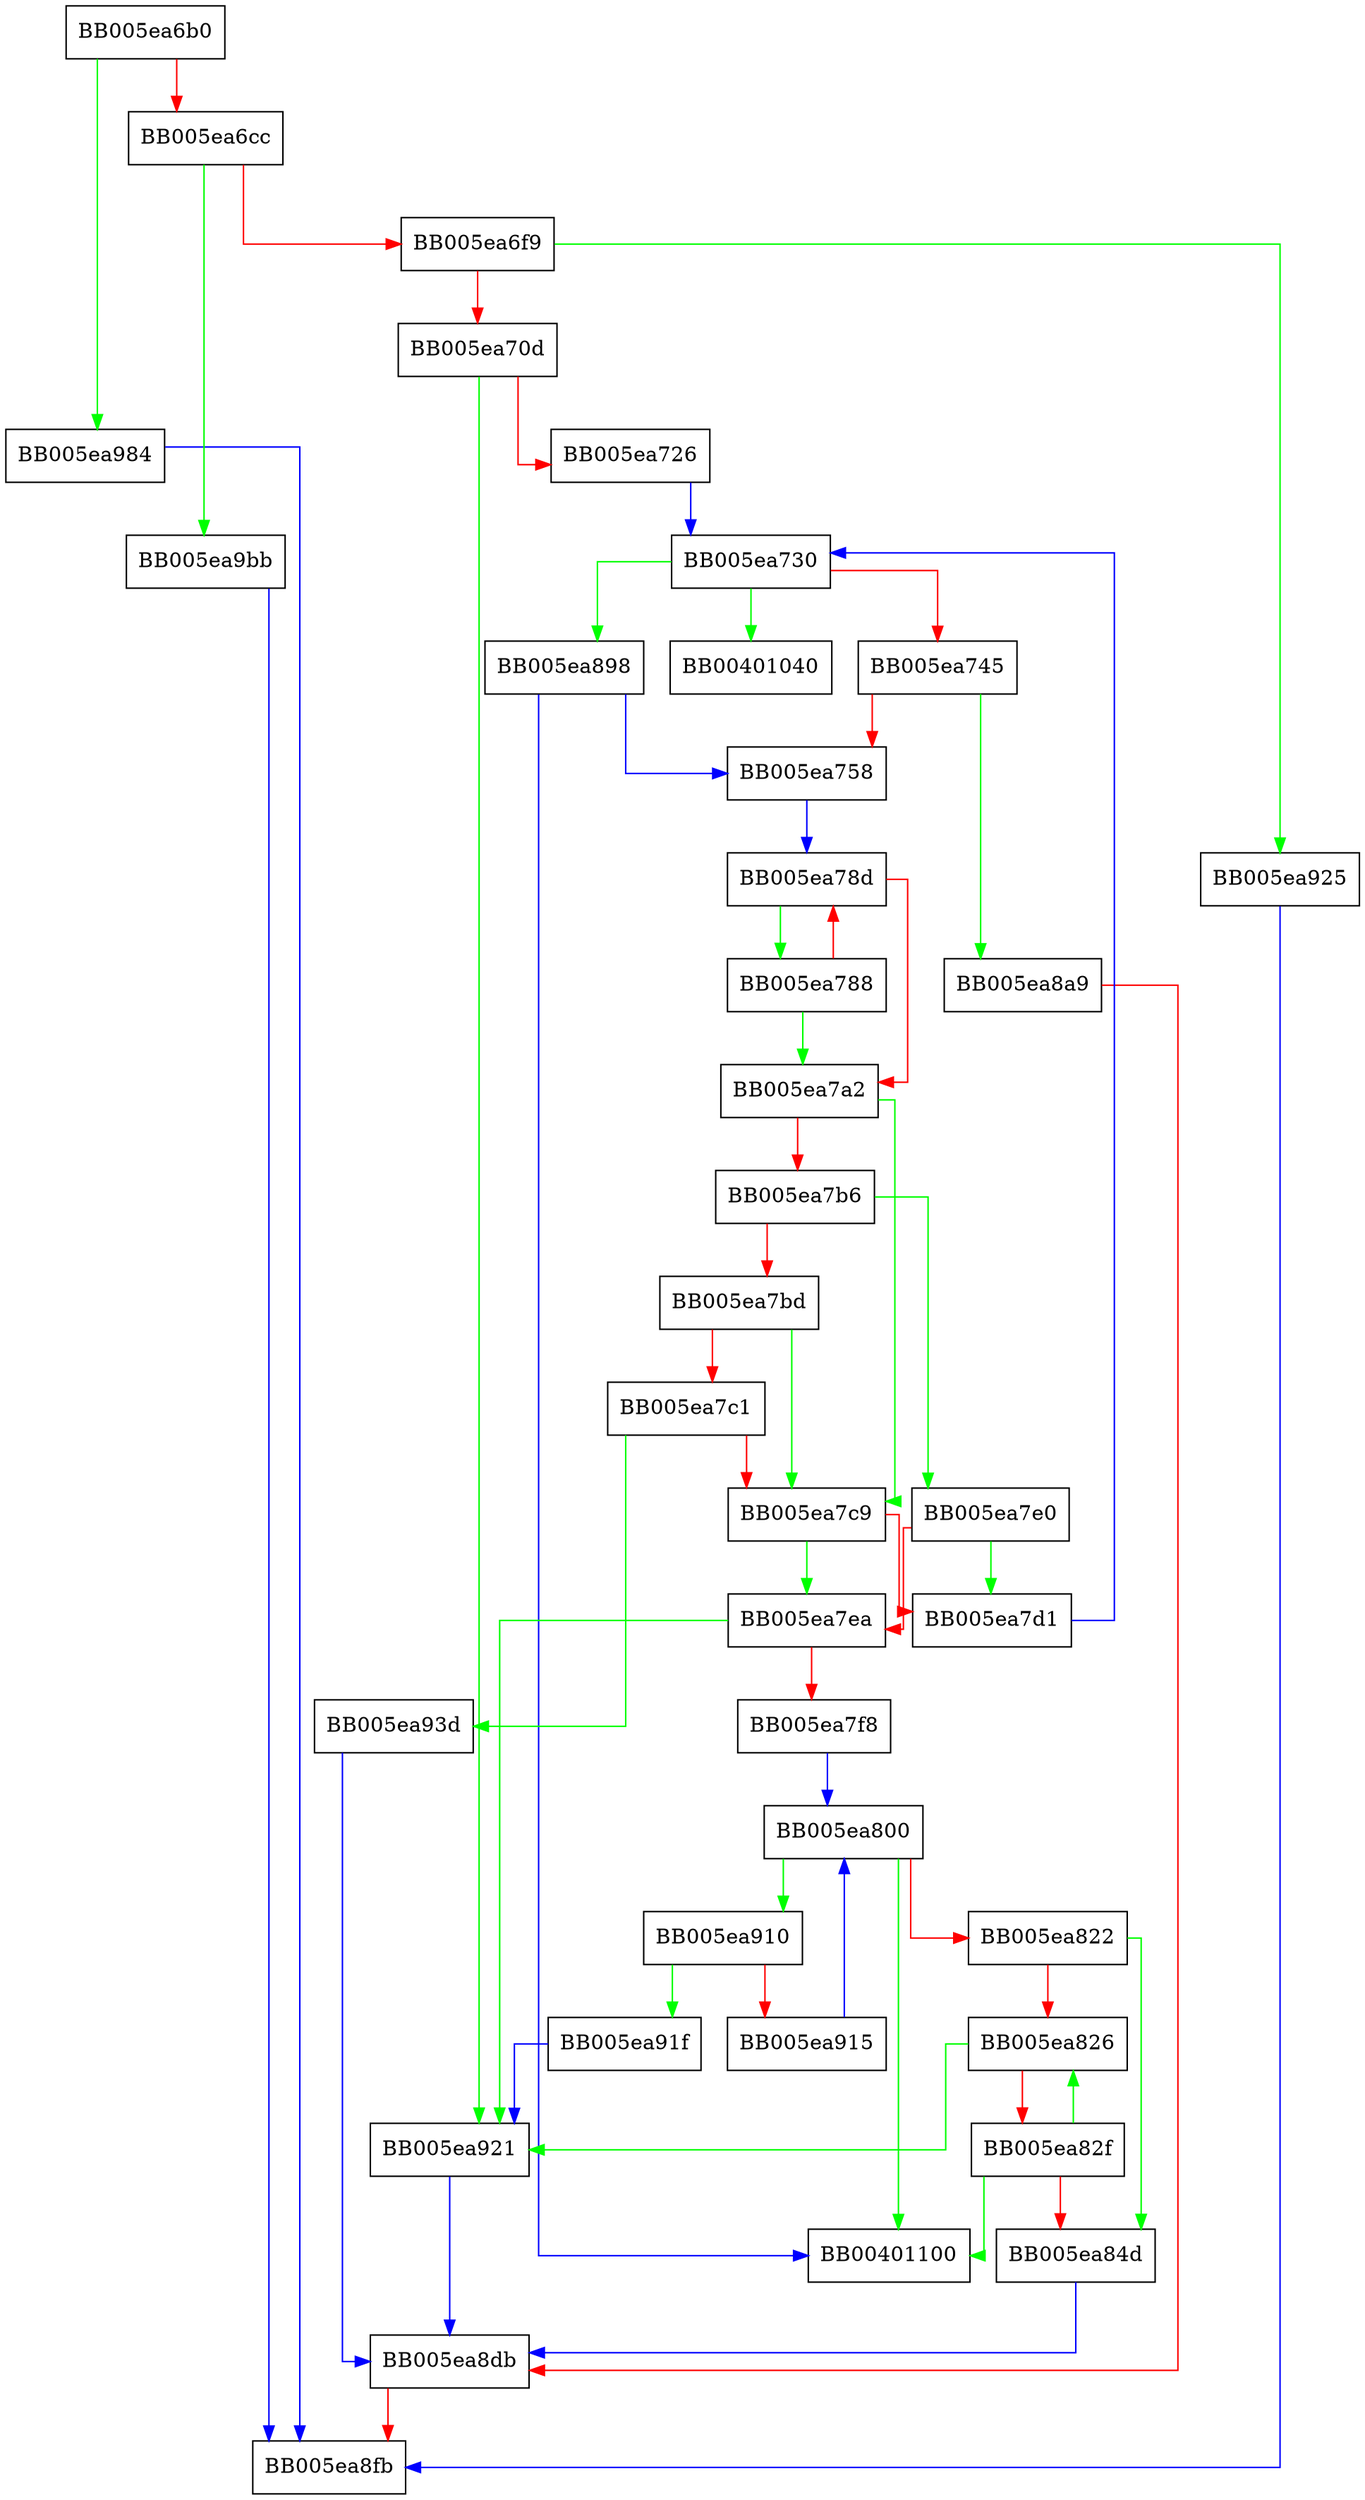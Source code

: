 digraph ossl_namemap_add_names {
  node [shape="box"];
  graph [splines=ortho];
  BB005ea6b0 -> BB005ea984 [color="green"];
  BB005ea6b0 -> BB005ea6cc [color="red"];
  BB005ea6cc -> BB005ea9bb [color="green"];
  BB005ea6cc -> BB005ea6f9 [color="red"];
  BB005ea6f9 -> BB005ea925 [color="green"];
  BB005ea6f9 -> BB005ea70d [color="red"];
  BB005ea70d -> BB005ea921 [color="green"];
  BB005ea70d -> BB005ea726 [color="red"];
  BB005ea726 -> BB005ea730 [color="blue"];
  BB005ea730 -> BB00401040 [color="green"];
  BB005ea730 -> BB005ea898 [color="green"];
  BB005ea730 -> BB005ea745 [color="red"];
  BB005ea745 -> BB005ea8a9 [color="green"];
  BB005ea745 -> BB005ea758 [color="red"];
  BB005ea758 -> BB005ea78d [color="blue"];
  BB005ea788 -> BB005ea7a2 [color="green"];
  BB005ea788 -> BB005ea78d [color="red"];
  BB005ea78d -> BB005ea788 [color="green"];
  BB005ea78d -> BB005ea7a2 [color="red"];
  BB005ea7a2 -> BB005ea7c9 [color="green"];
  BB005ea7a2 -> BB005ea7b6 [color="red"];
  BB005ea7b6 -> BB005ea7e0 [color="green"];
  BB005ea7b6 -> BB005ea7bd [color="red"];
  BB005ea7bd -> BB005ea7c9 [color="green"];
  BB005ea7bd -> BB005ea7c1 [color="red"];
  BB005ea7c1 -> BB005ea93d [color="green"];
  BB005ea7c1 -> BB005ea7c9 [color="red"];
  BB005ea7c9 -> BB005ea7ea [color="green"];
  BB005ea7c9 -> BB005ea7d1 [color="red"];
  BB005ea7d1 -> BB005ea730 [color="blue"];
  BB005ea7e0 -> BB005ea7d1 [color="green"];
  BB005ea7e0 -> BB005ea7ea [color="red"];
  BB005ea7ea -> BB005ea921 [color="green"];
  BB005ea7ea -> BB005ea7f8 [color="red"];
  BB005ea7f8 -> BB005ea800 [color="blue"];
  BB005ea800 -> BB00401100 [color="green"];
  BB005ea800 -> BB005ea910 [color="green"];
  BB005ea800 -> BB005ea822 [color="red"];
  BB005ea822 -> BB005ea84d [color="green"];
  BB005ea822 -> BB005ea826 [color="red"];
  BB005ea826 -> BB005ea921 [color="green"];
  BB005ea826 -> BB005ea82f [color="red"];
  BB005ea82f -> BB00401100 [color="green"];
  BB005ea82f -> BB005ea826 [color="green"];
  BB005ea82f -> BB005ea84d [color="red"];
  BB005ea84d -> BB005ea8db [color="blue"];
  BB005ea898 -> BB00401100 [color="blue"];
  BB005ea898 -> BB005ea758 [color="blue"];
  BB005ea8a9 -> BB005ea8db [color="red"];
  BB005ea8db -> BB005ea8fb [color="red"];
  BB005ea910 -> BB005ea91f [color="green"];
  BB005ea910 -> BB005ea915 [color="red"];
  BB005ea915 -> BB005ea800 [color="blue"];
  BB005ea91f -> BB005ea921 [color="blue"];
  BB005ea921 -> BB005ea8db [color="blue"];
  BB005ea925 -> BB005ea8fb [color="blue"];
  BB005ea93d -> BB005ea8db [color="blue"];
  BB005ea984 -> BB005ea8fb [color="blue"];
  BB005ea9bb -> BB005ea8fb [color="blue"];
}